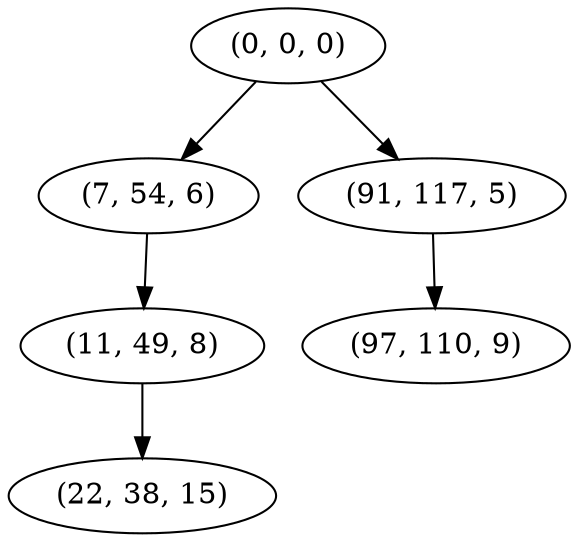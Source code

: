digraph tree {
    "(0, 0, 0)";
    "(7, 54, 6)";
    "(11, 49, 8)";
    "(22, 38, 15)";
    "(91, 117, 5)";
    "(97, 110, 9)";
    "(0, 0, 0)" -> "(7, 54, 6)";
    "(0, 0, 0)" -> "(91, 117, 5)";
    "(7, 54, 6)" -> "(11, 49, 8)";
    "(11, 49, 8)" -> "(22, 38, 15)";
    "(91, 117, 5)" -> "(97, 110, 9)";
}
